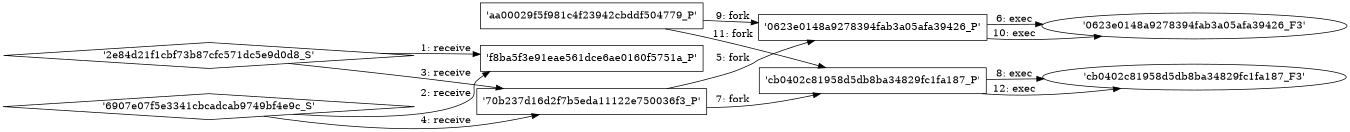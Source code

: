 digraph "D:\Learning\Paper\apt\基于CTI的攻击预警\Dataset\攻击图\ASGfromALLCTI\Beers with Talos Ep. #66 I Choose YOU! Attackers view of targets, RLAs, scam season.dot" {
rankdir="LR"
size="9"
fixedsize="false"
splines="true"
nodesep=0.3
ranksep=0
fontsize=10
overlap="scalexy"
engine= "neato"
	"'f8ba5f3e91eae561dce6ae0160f5751a_P'" [node_type=Process shape=box]
	"'2e84d21f1cbf73b87cfc571dc5e9d0d8_S'" [node_type=Socket shape=diamond]
	"'2e84d21f1cbf73b87cfc571dc5e9d0d8_S'" -> "'f8ba5f3e91eae561dce6ae0160f5751a_P'" [label="1: receive"]
	"'f8ba5f3e91eae561dce6ae0160f5751a_P'" [node_type=Process shape=box]
	"'6907e07f5e3341cbcadcab9749bf4e9c_S'" [node_type=Socket shape=diamond]
	"'6907e07f5e3341cbcadcab9749bf4e9c_S'" -> "'f8ba5f3e91eae561dce6ae0160f5751a_P'" [label="2: receive"]
	"'70b237d16d2f7b5eda11122e750036f3_P'" [node_type=Process shape=box]
	"'2e84d21f1cbf73b87cfc571dc5e9d0d8_S'" [node_type=Socket shape=diamond]
	"'2e84d21f1cbf73b87cfc571dc5e9d0d8_S'" -> "'70b237d16d2f7b5eda11122e750036f3_P'" [label="3: receive"]
	"'70b237d16d2f7b5eda11122e750036f3_P'" [node_type=Process shape=box]
	"'6907e07f5e3341cbcadcab9749bf4e9c_S'" [node_type=Socket shape=diamond]
	"'6907e07f5e3341cbcadcab9749bf4e9c_S'" -> "'70b237d16d2f7b5eda11122e750036f3_P'" [label="4: receive"]
	"'70b237d16d2f7b5eda11122e750036f3_P'" [node_type=Process shape=box]
	"'0623e0148a9278394fab3a05afa39426_P'" [node_type=Process shape=box]
	"'70b237d16d2f7b5eda11122e750036f3_P'" -> "'0623e0148a9278394fab3a05afa39426_P'" [label="5: fork"]
	"'0623e0148a9278394fab3a05afa39426_P'" [node_type=Process shape=box]
	"'0623e0148a9278394fab3a05afa39426_F3'" [node_type=File shape=ellipse]
	"'0623e0148a9278394fab3a05afa39426_P'" -> "'0623e0148a9278394fab3a05afa39426_F3'" [label="6: exec"]
	"'70b237d16d2f7b5eda11122e750036f3_P'" [node_type=Process shape=box]
	"'cb0402c81958d5db8ba34829fc1fa187_P'" [node_type=Process shape=box]
	"'70b237d16d2f7b5eda11122e750036f3_P'" -> "'cb0402c81958d5db8ba34829fc1fa187_P'" [label="7: fork"]
	"'cb0402c81958d5db8ba34829fc1fa187_P'" [node_type=Process shape=box]
	"'cb0402c81958d5db8ba34829fc1fa187_F3'" [node_type=File shape=ellipse]
	"'cb0402c81958d5db8ba34829fc1fa187_P'" -> "'cb0402c81958d5db8ba34829fc1fa187_F3'" [label="8: exec"]
	"'aa00029f5f981c4f23942cbddf504779_P'" [node_type=Process shape=box]
	"'0623e0148a9278394fab3a05afa39426_P'" [node_type=Process shape=box]
	"'aa00029f5f981c4f23942cbddf504779_P'" -> "'0623e0148a9278394fab3a05afa39426_P'" [label="9: fork"]
	"'0623e0148a9278394fab3a05afa39426_P'" [node_type=Process shape=box]
	"'0623e0148a9278394fab3a05afa39426_F3'" [node_type=File shape=ellipse]
	"'0623e0148a9278394fab3a05afa39426_P'" -> "'0623e0148a9278394fab3a05afa39426_F3'" [label="10: exec"]
	"'aa00029f5f981c4f23942cbddf504779_P'" [node_type=Process shape=box]
	"'cb0402c81958d5db8ba34829fc1fa187_P'" [node_type=Process shape=box]
	"'aa00029f5f981c4f23942cbddf504779_P'" -> "'cb0402c81958d5db8ba34829fc1fa187_P'" [label="11: fork"]
	"'cb0402c81958d5db8ba34829fc1fa187_P'" [node_type=Process shape=box]
	"'cb0402c81958d5db8ba34829fc1fa187_F3'" [node_type=File shape=ellipse]
	"'cb0402c81958d5db8ba34829fc1fa187_P'" -> "'cb0402c81958d5db8ba34829fc1fa187_F3'" [label="12: exec"]
}
